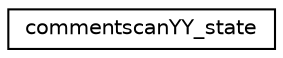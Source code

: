 digraph "Graphical Class Hierarchy"
{
 // LATEX_PDF_SIZE
  edge [fontname="Helvetica",fontsize="10",labelfontname="Helvetica",labelfontsize="10"];
  node [fontname="Helvetica",fontsize="10",shape=record];
  rankdir="LR";
  Node0 [label="commentscanYY_state",height=0.2,width=0.4,color="black", fillcolor="white", style="filled",URL="$structcommentscanYY__state.html",tooltip=" "];
}
